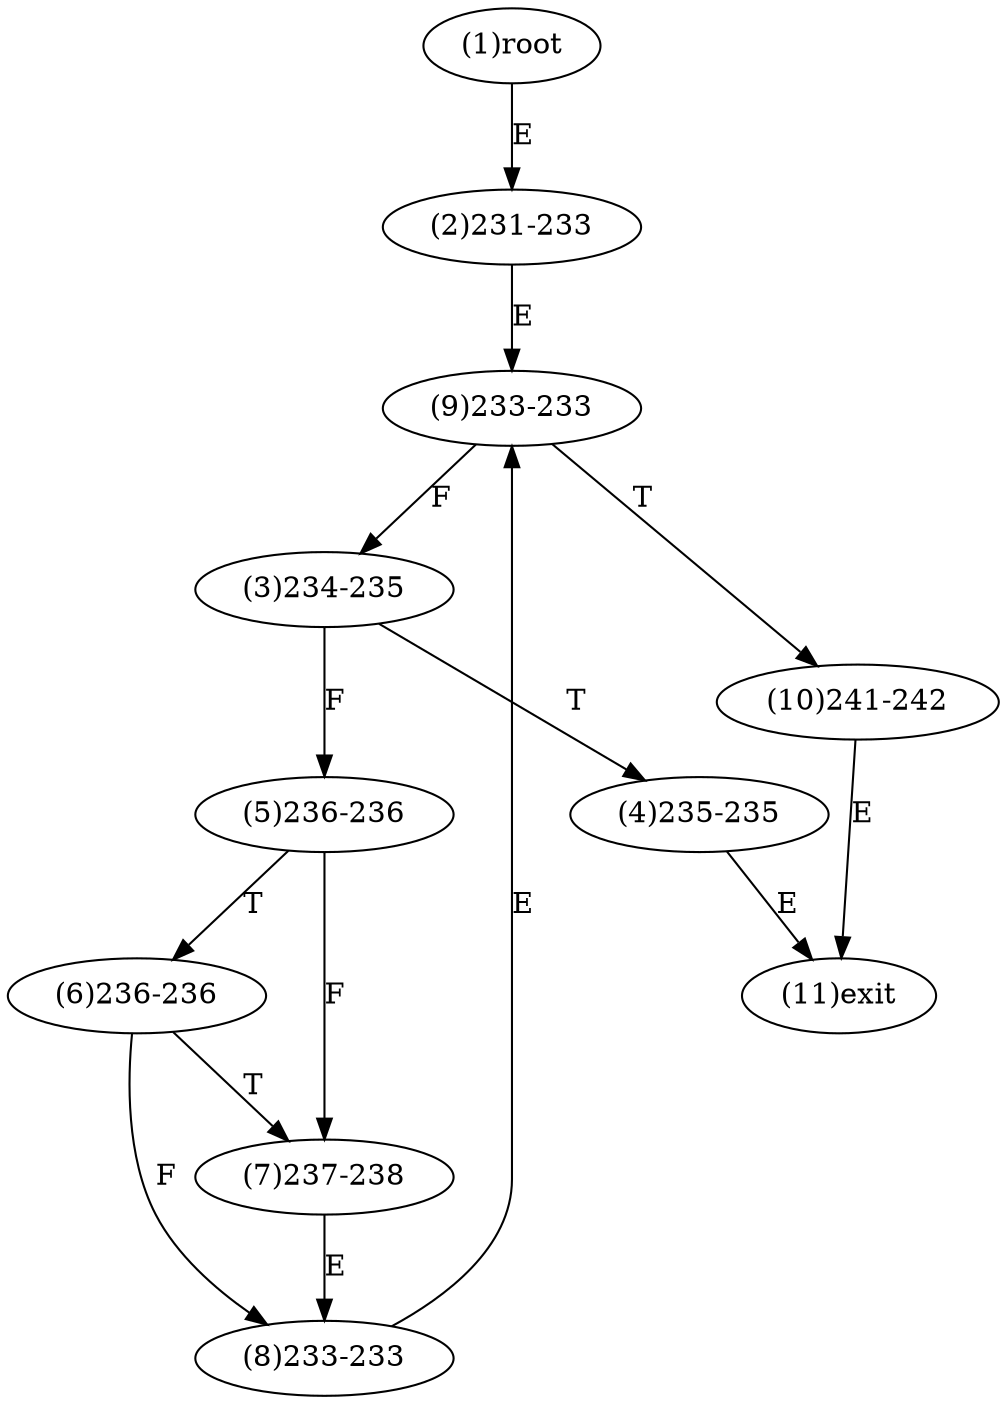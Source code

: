 digraph "" { 
1[ label="(1)root"];
2[ label="(2)231-233"];
3[ label="(3)234-235"];
4[ label="(4)235-235"];
5[ label="(5)236-236"];
6[ label="(6)236-236"];
7[ label="(7)237-238"];
8[ label="(8)233-233"];
9[ label="(9)233-233"];
10[ label="(10)241-242"];
11[ label="(11)exit"];
1->2[ label="E"];
2->9[ label="E"];
3->5[ label="F"];
3->4[ label="T"];
4->11[ label="E"];
5->7[ label="F"];
5->6[ label="T"];
6->8[ label="F"];
6->7[ label="T"];
7->8[ label="E"];
8->9[ label="E"];
9->3[ label="F"];
9->10[ label="T"];
10->11[ label="E"];
}